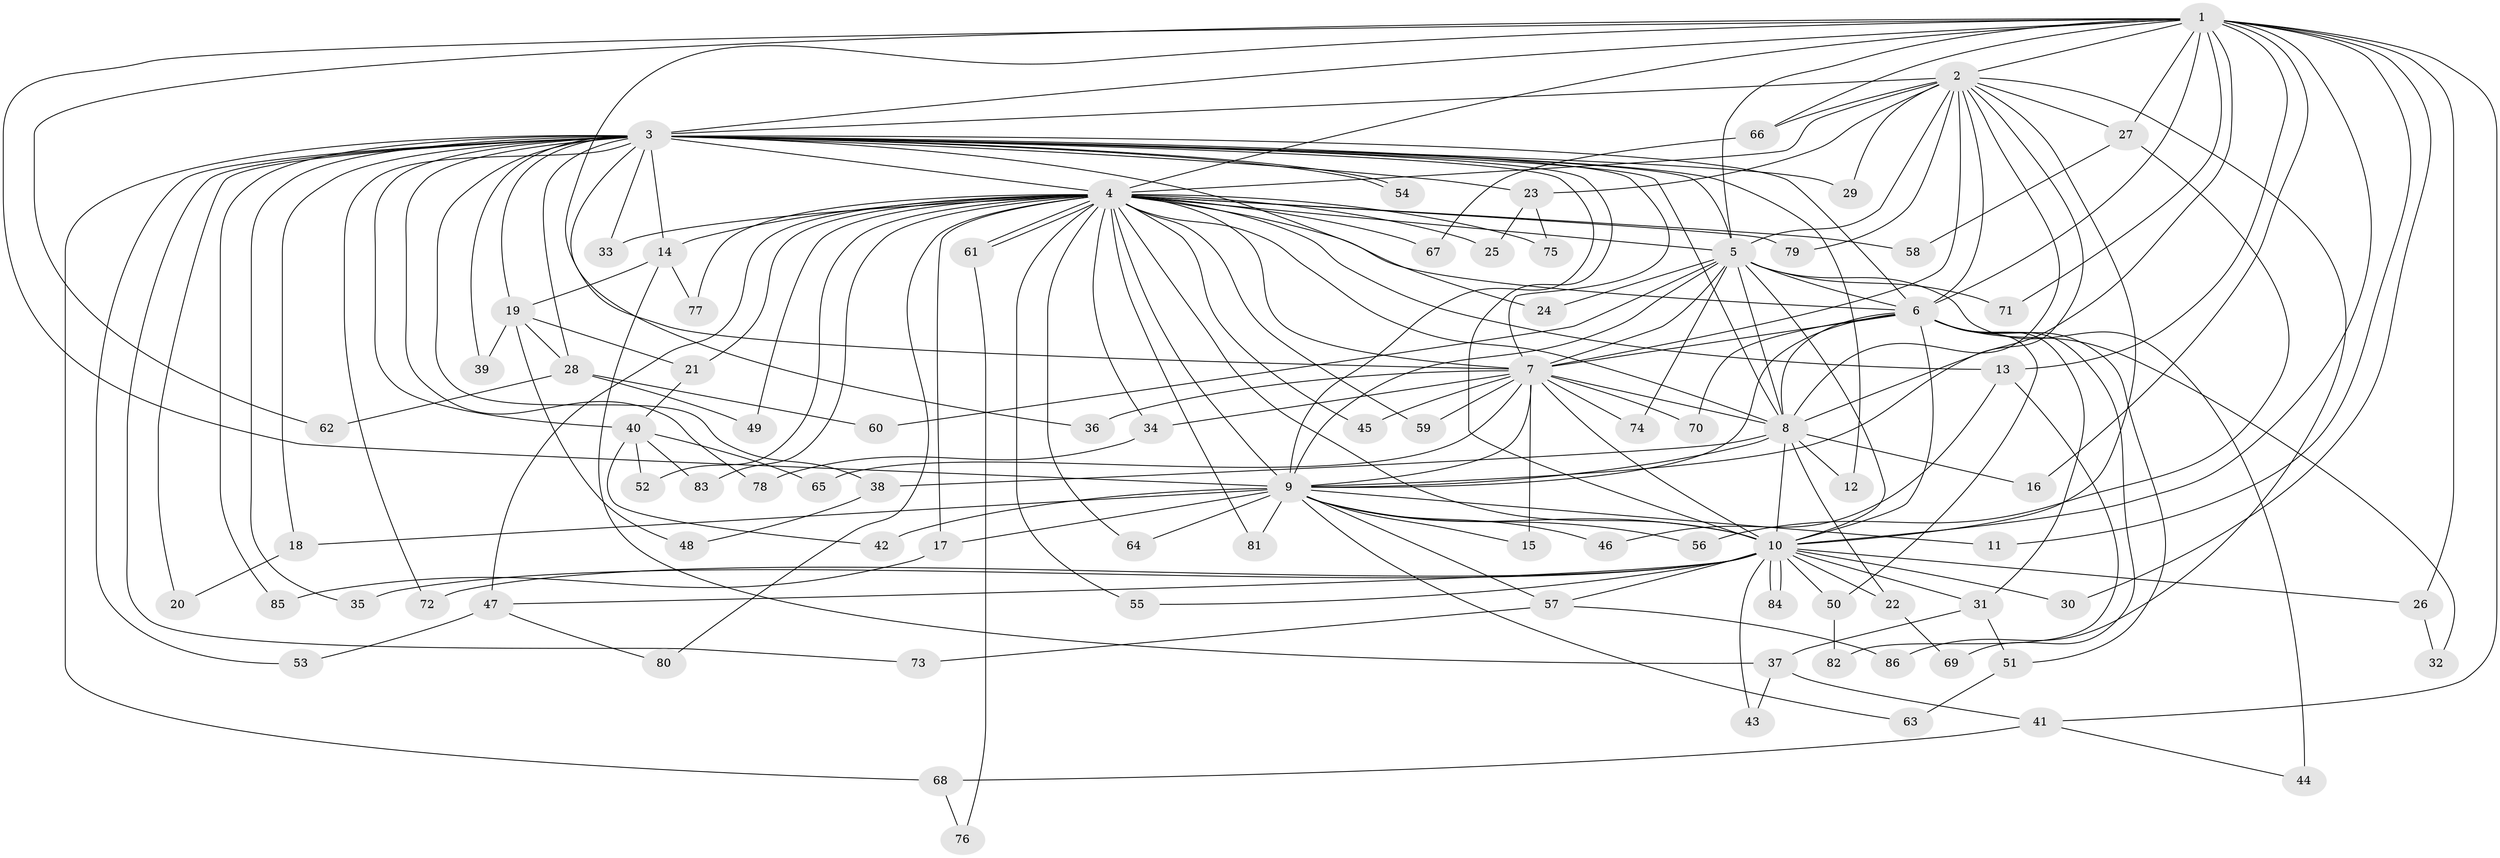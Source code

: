 // Generated by graph-tools (version 1.1) at 2025/14/03/09/25 04:14:13]
// undirected, 86 vertices, 197 edges
graph export_dot {
graph [start="1"]
  node [color=gray90,style=filled];
  1;
  2;
  3;
  4;
  5;
  6;
  7;
  8;
  9;
  10;
  11;
  12;
  13;
  14;
  15;
  16;
  17;
  18;
  19;
  20;
  21;
  22;
  23;
  24;
  25;
  26;
  27;
  28;
  29;
  30;
  31;
  32;
  33;
  34;
  35;
  36;
  37;
  38;
  39;
  40;
  41;
  42;
  43;
  44;
  45;
  46;
  47;
  48;
  49;
  50;
  51;
  52;
  53;
  54;
  55;
  56;
  57;
  58;
  59;
  60;
  61;
  62;
  63;
  64;
  65;
  66;
  67;
  68;
  69;
  70;
  71;
  72;
  73;
  74;
  75;
  76;
  77;
  78;
  79;
  80;
  81;
  82;
  83;
  84;
  85;
  86;
  1 -- 2;
  1 -- 3;
  1 -- 4;
  1 -- 5;
  1 -- 6;
  1 -- 7;
  1 -- 8;
  1 -- 9;
  1 -- 10;
  1 -- 11;
  1 -- 13;
  1 -- 16;
  1 -- 26;
  1 -- 27;
  1 -- 30;
  1 -- 41;
  1 -- 62;
  1 -- 66;
  1 -- 71;
  2 -- 3;
  2 -- 4;
  2 -- 5;
  2 -- 6;
  2 -- 7;
  2 -- 8;
  2 -- 9;
  2 -- 10;
  2 -- 23;
  2 -- 27;
  2 -- 29;
  2 -- 66;
  2 -- 79;
  2 -- 86;
  3 -- 4;
  3 -- 5;
  3 -- 6;
  3 -- 7;
  3 -- 8;
  3 -- 9;
  3 -- 10;
  3 -- 12;
  3 -- 14;
  3 -- 18;
  3 -- 19;
  3 -- 20;
  3 -- 23;
  3 -- 24;
  3 -- 28;
  3 -- 29;
  3 -- 33;
  3 -- 35;
  3 -- 36;
  3 -- 38;
  3 -- 39;
  3 -- 40;
  3 -- 53;
  3 -- 54;
  3 -- 54;
  3 -- 68;
  3 -- 72;
  3 -- 73;
  3 -- 78;
  3 -- 85;
  4 -- 5;
  4 -- 6;
  4 -- 7;
  4 -- 8;
  4 -- 9;
  4 -- 10;
  4 -- 13;
  4 -- 14;
  4 -- 17;
  4 -- 21;
  4 -- 25;
  4 -- 33;
  4 -- 34;
  4 -- 45;
  4 -- 47;
  4 -- 49;
  4 -- 52;
  4 -- 55;
  4 -- 58;
  4 -- 59;
  4 -- 61;
  4 -- 61;
  4 -- 64;
  4 -- 67;
  4 -- 75;
  4 -- 77;
  4 -- 79;
  4 -- 80;
  4 -- 81;
  4 -- 83;
  5 -- 6;
  5 -- 7;
  5 -- 8;
  5 -- 9;
  5 -- 10;
  5 -- 24;
  5 -- 44;
  5 -- 60;
  5 -- 71;
  5 -- 74;
  6 -- 7;
  6 -- 8;
  6 -- 9;
  6 -- 10;
  6 -- 31;
  6 -- 32;
  6 -- 50;
  6 -- 51;
  6 -- 69;
  6 -- 70;
  7 -- 8;
  7 -- 9;
  7 -- 10;
  7 -- 15;
  7 -- 34;
  7 -- 36;
  7 -- 45;
  7 -- 59;
  7 -- 65;
  7 -- 70;
  7 -- 74;
  8 -- 9;
  8 -- 10;
  8 -- 12;
  8 -- 16;
  8 -- 22;
  8 -- 38;
  9 -- 10;
  9 -- 11;
  9 -- 15;
  9 -- 17;
  9 -- 18;
  9 -- 42;
  9 -- 46;
  9 -- 56;
  9 -- 57;
  9 -- 63;
  9 -- 64;
  9 -- 81;
  10 -- 22;
  10 -- 26;
  10 -- 30;
  10 -- 31;
  10 -- 35;
  10 -- 43;
  10 -- 47;
  10 -- 50;
  10 -- 55;
  10 -- 57;
  10 -- 72;
  10 -- 84;
  10 -- 84;
  13 -- 46;
  13 -- 82;
  14 -- 19;
  14 -- 37;
  14 -- 77;
  17 -- 85;
  18 -- 20;
  19 -- 21;
  19 -- 28;
  19 -- 39;
  19 -- 48;
  21 -- 40;
  22 -- 69;
  23 -- 25;
  23 -- 75;
  26 -- 32;
  27 -- 56;
  27 -- 58;
  28 -- 49;
  28 -- 60;
  28 -- 62;
  31 -- 37;
  31 -- 51;
  34 -- 78;
  37 -- 41;
  37 -- 43;
  38 -- 48;
  40 -- 42;
  40 -- 52;
  40 -- 65;
  40 -- 83;
  41 -- 44;
  41 -- 68;
  47 -- 53;
  47 -- 80;
  50 -- 82;
  51 -- 63;
  57 -- 73;
  57 -- 86;
  61 -- 76;
  66 -- 67;
  68 -- 76;
}
